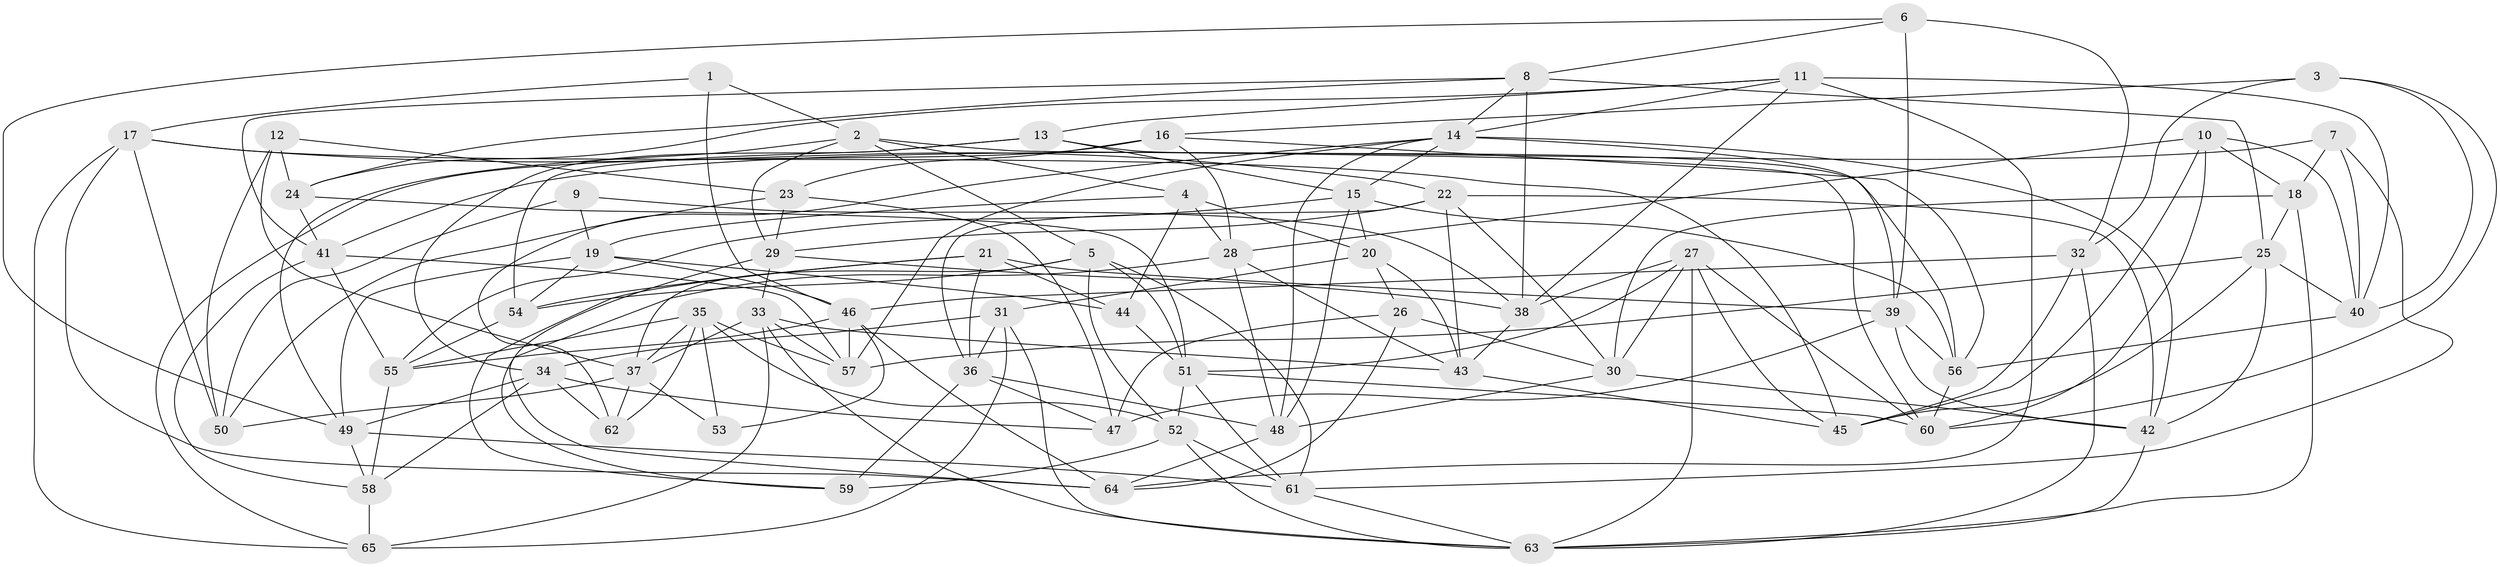 // original degree distribution, {4: 1.0}
// Generated by graph-tools (version 1.1) at 2025/03/03/09/25 03:03:01]
// undirected, 65 vertices, 178 edges
graph export_dot {
graph [start="1"]
  node [color=gray90,style=filled];
  1;
  2;
  3;
  4;
  5;
  6;
  7;
  8;
  9;
  10;
  11;
  12;
  13;
  14;
  15;
  16;
  17;
  18;
  19;
  20;
  21;
  22;
  23;
  24;
  25;
  26;
  27;
  28;
  29;
  30;
  31;
  32;
  33;
  34;
  35;
  36;
  37;
  38;
  39;
  40;
  41;
  42;
  43;
  44;
  45;
  46;
  47;
  48;
  49;
  50;
  51;
  52;
  53;
  54;
  55;
  56;
  57;
  58;
  59;
  60;
  61;
  62;
  63;
  64;
  65;
  1 -- 2 [weight=1.0];
  1 -- 17 [weight=1.0];
  1 -- 46 [weight=2.0];
  2 -- 4 [weight=1.0];
  2 -- 5 [weight=1.0];
  2 -- 29 [weight=1.0];
  2 -- 49 [weight=1.0];
  2 -- 60 [weight=1.0];
  3 -- 16 [weight=1.0];
  3 -- 32 [weight=1.0];
  3 -- 40 [weight=1.0];
  3 -- 60 [weight=1.0];
  4 -- 19 [weight=1.0];
  4 -- 20 [weight=1.0];
  4 -- 28 [weight=1.0];
  4 -- 44 [weight=2.0];
  5 -- 37 [weight=1.0];
  5 -- 51 [weight=1.0];
  5 -- 52 [weight=1.0];
  5 -- 54 [weight=1.0];
  5 -- 61 [weight=1.0];
  6 -- 8 [weight=1.0];
  6 -- 32 [weight=1.0];
  6 -- 39 [weight=1.0];
  6 -- 49 [weight=1.0];
  7 -- 18 [weight=1.0];
  7 -- 40 [weight=1.0];
  7 -- 41 [weight=1.0];
  7 -- 61 [weight=1.0];
  8 -- 14 [weight=1.0];
  8 -- 24 [weight=1.0];
  8 -- 25 [weight=1.0];
  8 -- 38 [weight=1.0];
  8 -- 41 [weight=1.0];
  9 -- 19 [weight=1.0];
  9 -- 38 [weight=1.0];
  9 -- 50 [weight=2.0];
  10 -- 18 [weight=2.0];
  10 -- 28 [weight=1.0];
  10 -- 40 [weight=1.0];
  10 -- 45 [weight=1.0];
  10 -- 60 [weight=1.0];
  11 -- 13 [weight=1.0];
  11 -- 14 [weight=1.0];
  11 -- 24 [weight=1.0];
  11 -- 38 [weight=1.0];
  11 -- 40 [weight=1.0];
  11 -- 64 [weight=1.0];
  12 -- 23 [weight=1.0];
  12 -- 24 [weight=2.0];
  12 -- 37 [weight=2.0];
  12 -- 50 [weight=1.0];
  13 -- 15 [weight=1.0];
  13 -- 34 [weight=1.0];
  13 -- 54 [weight=2.0];
  13 -- 56 [weight=1.0];
  14 -- 15 [weight=1.0];
  14 -- 39 [weight=1.0];
  14 -- 42 [weight=1.0];
  14 -- 48 [weight=1.0];
  14 -- 57 [weight=1.0];
  14 -- 62 [weight=1.0];
  15 -- 20 [weight=1.0];
  15 -- 48 [weight=1.0];
  15 -- 55 [weight=1.0];
  15 -- 56 [weight=1.0];
  16 -- 23 [weight=2.0];
  16 -- 28 [weight=1.0];
  16 -- 56 [weight=1.0];
  16 -- 65 [weight=1.0];
  17 -- 22 [weight=1.0];
  17 -- 45 [weight=1.0];
  17 -- 50 [weight=1.0];
  17 -- 64 [weight=1.0];
  17 -- 65 [weight=1.0];
  18 -- 25 [weight=1.0];
  18 -- 30 [weight=1.0];
  18 -- 63 [weight=1.0];
  19 -- 44 [weight=1.0];
  19 -- 46 [weight=1.0];
  19 -- 49 [weight=1.0];
  19 -- 54 [weight=1.0];
  20 -- 26 [weight=1.0];
  20 -- 31 [weight=2.0];
  20 -- 43 [weight=1.0];
  21 -- 36 [weight=1.0];
  21 -- 39 [weight=2.0];
  21 -- 44 [weight=1.0];
  21 -- 54 [weight=1.0];
  21 -- 59 [weight=1.0];
  22 -- 29 [weight=1.0];
  22 -- 30 [weight=1.0];
  22 -- 36 [weight=1.0];
  22 -- 42 [weight=1.0];
  22 -- 43 [weight=1.0];
  23 -- 29 [weight=1.0];
  23 -- 47 [weight=1.0];
  23 -- 50 [weight=1.0];
  24 -- 41 [weight=1.0];
  24 -- 51 [weight=1.0];
  25 -- 40 [weight=1.0];
  25 -- 42 [weight=1.0];
  25 -- 45 [weight=1.0];
  25 -- 57 [weight=1.0];
  26 -- 30 [weight=1.0];
  26 -- 47 [weight=1.0];
  26 -- 64 [weight=1.0];
  27 -- 30 [weight=1.0];
  27 -- 38 [weight=1.0];
  27 -- 45 [weight=1.0];
  27 -- 51 [weight=1.0];
  27 -- 60 [weight=1.0];
  27 -- 63 [weight=1.0];
  28 -- 43 [weight=1.0];
  28 -- 48 [weight=1.0];
  28 -- 59 [weight=1.0];
  29 -- 33 [weight=1.0];
  29 -- 38 [weight=1.0];
  29 -- 64 [weight=1.0];
  30 -- 42 [weight=1.0];
  30 -- 48 [weight=1.0];
  31 -- 34 [weight=1.0];
  31 -- 36 [weight=1.0];
  31 -- 63 [weight=1.0];
  31 -- 65 [weight=1.0];
  32 -- 45 [weight=1.0];
  32 -- 46 [weight=2.0];
  32 -- 63 [weight=1.0];
  33 -- 37 [weight=1.0];
  33 -- 43 [weight=1.0];
  33 -- 57 [weight=1.0];
  33 -- 63 [weight=1.0];
  33 -- 65 [weight=1.0];
  34 -- 47 [weight=1.0];
  34 -- 49 [weight=1.0];
  34 -- 58 [weight=1.0];
  34 -- 62 [weight=1.0];
  35 -- 37 [weight=1.0];
  35 -- 52 [weight=1.0];
  35 -- 53 [weight=1.0];
  35 -- 55 [weight=1.0];
  35 -- 57 [weight=1.0];
  35 -- 62 [weight=1.0];
  36 -- 47 [weight=1.0];
  36 -- 48 [weight=1.0];
  36 -- 59 [weight=1.0];
  37 -- 50 [weight=1.0];
  37 -- 53 [weight=1.0];
  37 -- 62 [weight=1.0];
  38 -- 43 [weight=1.0];
  39 -- 42 [weight=1.0];
  39 -- 47 [weight=2.0];
  39 -- 56 [weight=1.0];
  40 -- 56 [weight=1.0];
  41 -- 55 [weight=1.0];
  41 -- 57 [weight=1.0];
  41 -- 58 [weight=1.0];
  42 -- 63 [weight=1.0];
  43 -- 45 [weight=1.0];
  44 -- 51 [weight=2.0];
  46 -- 53 [weight=2.0];
  46 -- 55 [weight=1.0];
  46 -- 57 [weight=1.0];
  46 -- 64 [weight=1.0];
  48 -- 64 [weight=1.0];
  49 -- 58 [weight=1.0];
  49 -- 61 [weight=1.0];
  51 -- 52 [weight=1.0];
  51 -- 60 [weight=1.0];
  51 -- 61 [weight=1.0];
  52 -- 59 [weight=1.0];
  52 -- 61 [weight=1.0];
  52 -- 63 [weight=1.0];
  54 -- 55 [weight=1.0];
  55 -- 58 [weight=1.0];
  56 -- 60 [weight=1.0];
  58 -- 65 [weight=2.0];
  61 -- 63 [weight=1.0];
}
